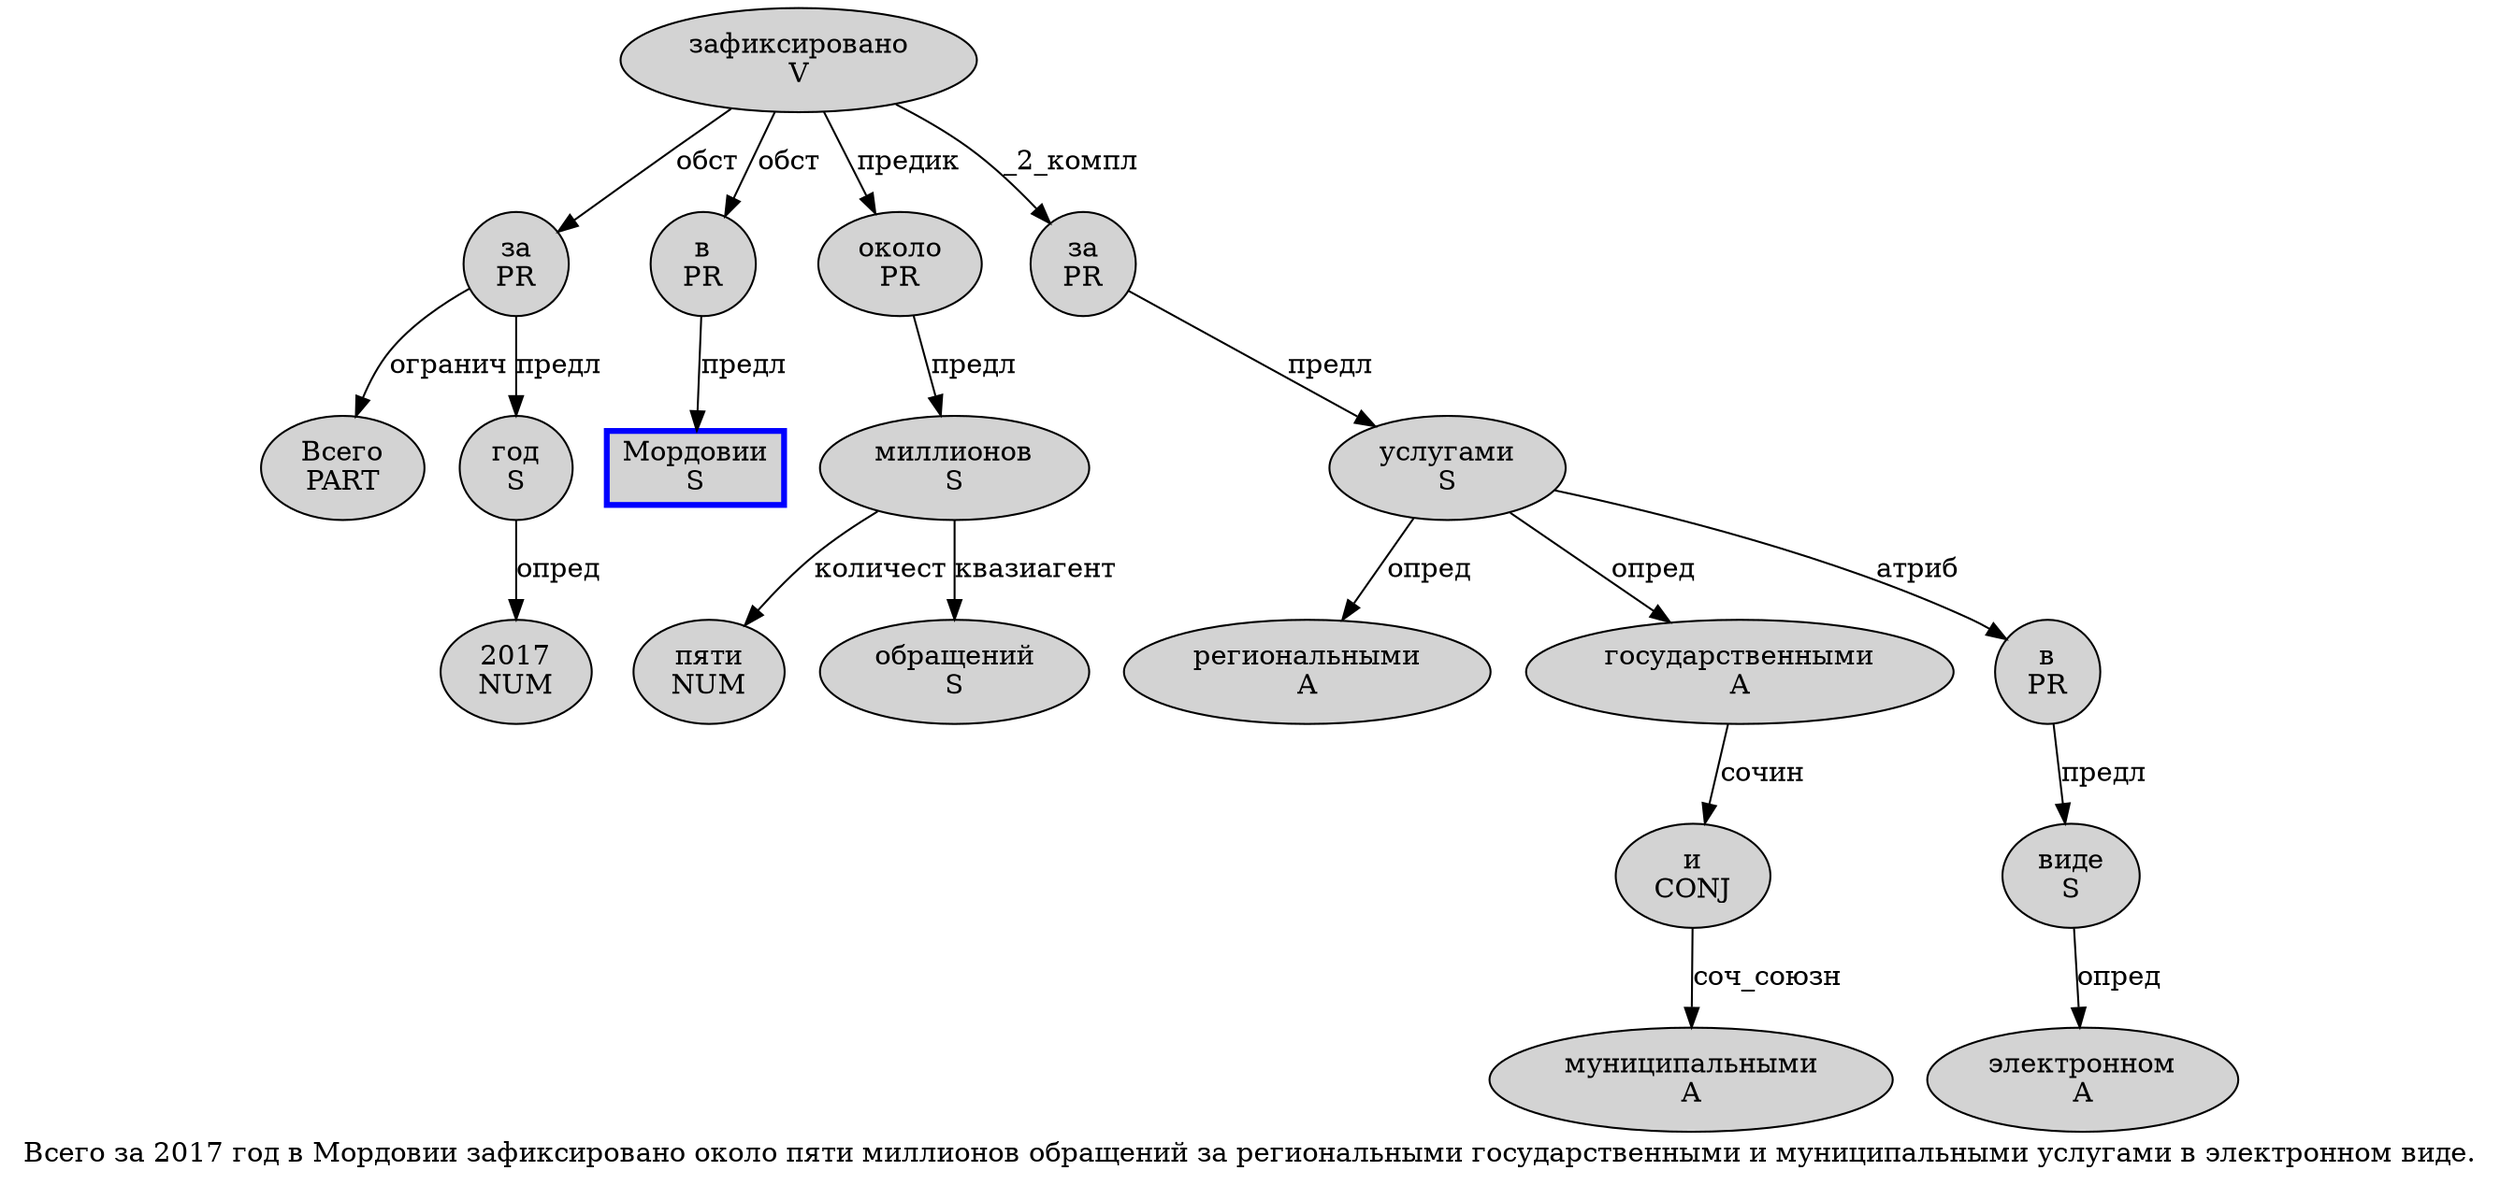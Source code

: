 digraph SENTENCE_1009 {
	graph [label="Всего за 2017 год в Мордовии зафиксировано около пяти миллионов обращений за региональными государственными и муниципальными услугами в электронном виде."]
	node [style=filled]
		0 [label="Всего
PART" color="" fillcolor=lightgray penwidth=1 shape=ellipse]
		1 [label="за
PR" color="" fillcolor=lightgray penwidth=1 shape=ellipse]
		2 [label="2017
NUM" color="" fillcolor=lightgray penwidth=1 shape=ellipse]
		3 [label="год
S" color="" fillcolor=lightgray penwidth=1 shape=ellipse]
		4 [label="в
PR" color="" fillcolor=lightgray penwidth=1 shape=ellipse]
		5 [label="Мордовии
S" color=blue fillcolor=lightgray penwidth=3 shape=box]
		6 [label="зафиксировано
V" color="" fillcolor=lightgray penwidth=1 shape=ellipse]
		7 [label="около
PR" color="" fillcolor=lightgray penwidth=1 shape=ellipse]
		8 [label="пяти
NUM" color="" fillcolor=lightgray penwidth=1 shape=ellipse]
		9 [label="миллионов
S" color="" fillcolor=lightgray penwidth=1 shape=ellipse]
		10 [label="обращений
S" color="" fillcolor=lightgray penwidth=1 shape=ellipse]
		11 [label="за
PR" color="" fillcolor=lightgray penwidth=1 shape=ellipse]
		12 [label="региональными
A" color="" fillcolor=lightgray penwidth=1 shape=ellipse]
		13 [label="государственными
A" color="" fillcolor=lightgray penwidth=1 shape=ellipse]
		14 [label="и
CONJ" color="" fillcolor=lightgray penwidth=1 shape=ellipse]
		15 [label="муниципальными
A" color="" fillcolor=lightgray penwidth=1 shape=ellipse]
		16 [label="услугами
S" color="" fillcolor=lightgray penwidth=1 shape=ellipse]
		17 [label="в
PR" color="" fillcolor=lightgray penwidth=1 shape=ellipse]
		18 [label="электронном
A" color="" fillcolor=lightgray penwidth=1 shape=ellipse]
		19 [label="виде
S" color="" fillcolor=lightgray penwidth=1 shape=ellipse]
			3 -> 2 [label="опред"]
			17 -> 19 [label="предл"]
			11 -> 16 [label="предл"]
			4 -> 5 [label="предл"]
			9 -> 8 [label="количест"]
			9 -> 10 [label="квазиагент"]
			1 -> 0 [label="огранич"]
			1 -> 3 [label="предл"]
			16 -> 12 [label="опред"]
			16 -> 13 [label="опред"]
			16 -> 17 [label="атриб"]
			14 -> 15 [label="соч_союзн"]
			6 -> 1 [label="обст"]
			6 -> 4 [label="обст"]
			6 -> 7 [label="предик"]
			6 -> 11 [label="_2_компл"]
			7 -> 9 [label="предл"]
			13 -> 14 [label="сочин"]
			19 -> 18 [label="опред"]
}